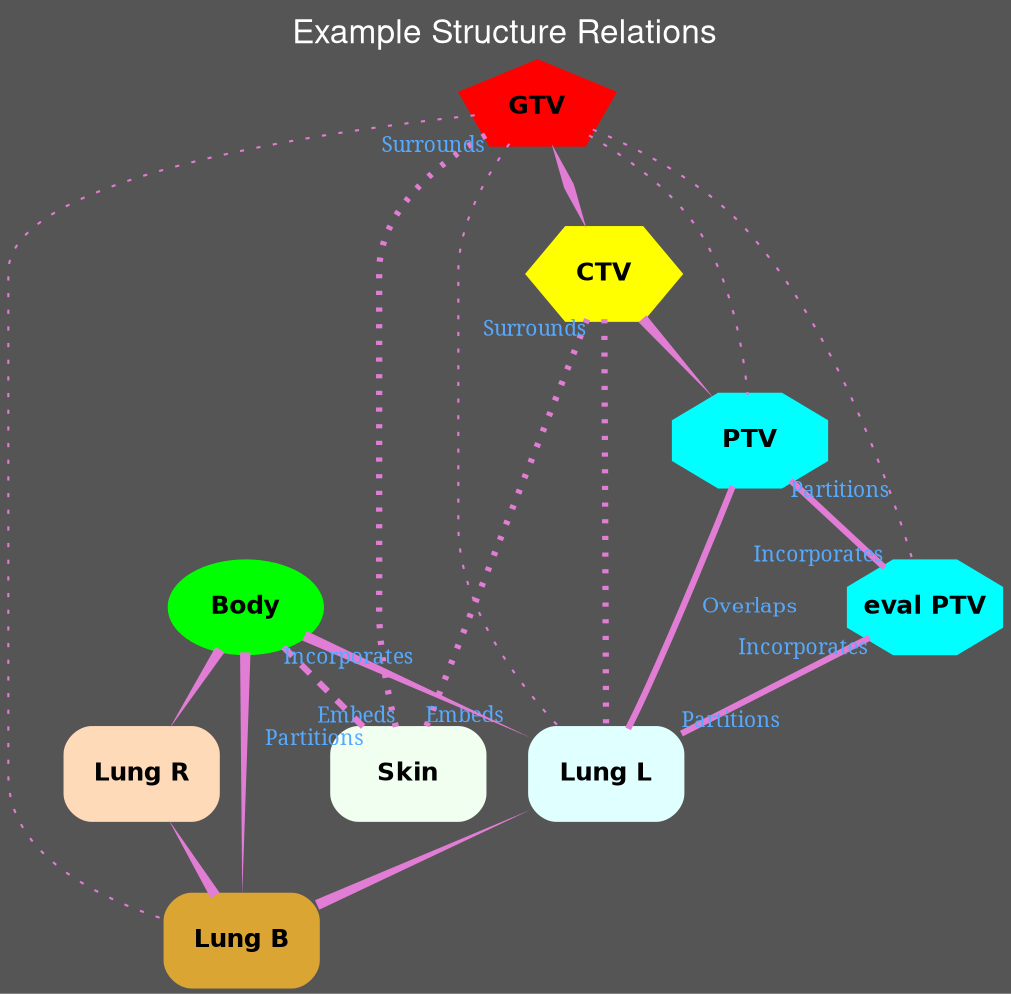 graph StructureSet {
	graph [bb="0,0,465,469",
		bgcolor="#555555",
		clusterrank=none,
		fontcolor=white,
		fontname="Helvetica,Arial,sans-serif",
		fontsize=16,
		label="Example Structure Relations",
		labelloc=t,
		lheight=0.25,
		lp="232.5,456",
		lwidth=2.85
	];
	node [fixedsize=shape,
		fontcolor=black,
		fontname="Helvetica-Bold",
		fontsize=12,
		height=.6,
		label="\N",
		labelloc=c,
		penwidth=3,
		style=filled,
		width=1
	];
	edge [arrowhead=none,
		arrowtail=none,
		color="#e27dd6ff",
		fontcolor="#55AAFF",
		fontsize=10,
		labelfloat=false,
		labelfontname=Cambria,
		penwidth=3,
		style=solid
	];
	subgraph OAR {
		graph [cluster=true];
		node [shape=rectangle,
			style="rounded, filled"
		];
		Lung_L	[class=OAR,
			color="#E0FFFF",
			height=0.59722,
			label="Lung L",
			pos="287,101.5",
			tooltip="ID: Lung_LROI: 26Name: Left LungVolumeType: OrganDicomType: ORGANCode: 7310Label: Left lungScheme: FMAVolume: 1,776.0Eq \\
Sp Diam: 15.0Length: 24.2Range: (5.8, -18.4)"];
		Lung_R	[class=OAR,
			color="#FFDAB9",
			height=0.59722,
			label="Lung R",
			pos="64,101.5",
			tooltip="ID: Lung_RROI: 27Name: Right LungVolumeType: OrganDicomType: ORGANCode: 7309Label: Right lungScheme: FMAVolume: 2,556.7\\
Eq Sp Diam: 17.0Length: 23.8Range: (6.6, -17.2)"];
		Lung_B	[class=OAR,
			color="#DAA532",
			height=0.59722,
			label="Lung B",
			pos="112,21.5",
			tooltip="ID: Lung_BROI: 25Name: Both LungsVolumeType: OrganDicomType: ORGANCode: 68877Label: Pair of lungsScheme: FMAVolume: 4,332.7\\
Eq Sp Diam: 20.2Length: 25.0Range: (6.6, -18.4)"];
		Skin	[class=OAR,
			color="#F0FFF0",
			height=0.59722,
			label=Skin,
			pos="192,101.5",
			tooltip="ID: SkinName: SkinVolumeType: OrganDicomType: OrganCode: 7163Label: SkinScheme: FMAVolume: 1,072.3Length: 33.8Range: (\\
10.6, -23.2)"];
	}
	subgraph Targets {
		graph [cluster=true];
		GTV	[class=Target,
			color="#ff0000",
			height=0.59722,
			label=GTV,
			pos="241,421.5",
			shape=pentagon,
			tooltip="ID: GTVROI: 38VolumeType: GTVDicomType: GTVCode: GTVpLabel: Primary Gross Tumor VolumeScheme: 99VMS_STRUCTCODEVolume: 8.0\\
Eq Sp Diam: 2.5Length: 2.6Range: (-0.4, -3.0)"];
		CTV	[class=Target,
			color="#FFFF00",
			height=0.59722,
			label=CTV,
			pos="286,341.5",
			shape=hexagon,
			tooltip="ID: CTVROI: 24Name: Internal Target VolumeVolumeType: CTVDicomType: CTVCode: ITVLabel: Internal Target VolumeScheme: 99VMS_\\
STRUCTCODEVolume: 34.4Eq Sp Diam: 4.0Length: 3.6Range: (0.0, -3.6)"];
		PTV	[class=Target,
			color="#00FFFF",
			height=0.59722,
			label=PTV,
			pos="356,261.5",
			shape=octagon,
			tooltip="ID: PTVROI: 30Name: PTV defined by Radiation OncologistVolumeType: PTVDicomType: PTVCode: PTVpLabel: Primary Planning Target \\
VolumeScheme: 99VMS_STRUCTCODEVolume: 74.6Eq Sp Diam: 5.2Length: 4.6Range: (0.6, -4.0)"];
		eval_PTV	[class=Target,
			color="#00FFFF",
			height=0.59722,
			label="eval PTV",
			pos="429,181.5",
			shape=octagon,
			tooltip="ID: eval_PTVROI: 41Name: PTV High Risk for dvhVolumeType: PTVDicomType: PTVCode: PTVpLabel: Primary Planning Target Volume\\
Scheme: 99VMS_STRUCTCODEVolume: 630.6Eq Sp Diam: 10.6Length: 9.8Range: (1.4, -8.4)"];
	}
	subgraph External {
		graph [cluster=true];
		Body	[class=External,
			color="#00ff00",
			height=0.59722,
			label=Body,
			pos="114,181.5",
			shape=oval,
			tooltip="ID: BodyROI: 1VolumeType: BODYDicomType: EXTERNALCode: BODYLabel: BodyScheme: 99VMS_STRUCTCODEVolume: 28,951.6Eq Sp Diam: \\
38.1Radius: 16.5Length: 33.8Range: (10.6, -23.2)"];
	}
	Body -- Lung_L	[class=Contain,
		dir=forward,
		penwidth=5,
		pos="142.18,167.79 171.77,154.46 218.39,133.43 250.71,118.86",
		style=tapered];
	Body -- Lung_R	[class=Contain,
		dir=forward,
		penwidth=5,
		pos="101.64,161.22 94.237,149.67 84.827,134.99 77.268,123.2",
		style=tapered];
	Body -- Lung_B	[class=Contain,
		dir=forward,
		penwidth=5,
		pos="113.74,159.84 113.36,129.56 112.64,73.444 112.26,43.161",
		style=tapered];
	Body -- Skin	[class="Cut-out",
		head_lp="149.25,128.75",
		headlabel=Partitions,
		pos="132.09,162.41 143.79,150.71 159.06,135.44 171.25,123.25",
		style=dashed,
		tail_lp="159.59,156.91",
		taillabel=Incorporates];
	GTV -- CTV	[class=Equals,
		dir=both,
		penwidth=5,
		pos="250.54,403.96 257.41,392.06 266.71,375.94 274.06,363.19",
		style=tapered];
	GTV -- PTV	[class=Contain,
		penwidth=1,
		pos="266.99,410.33 287.41,401.02 314.99,385.29 331,363 348.1,339.2 353.56,304.96 355.27,283.23",
		style=dotted];
	GTV -- eval_PTV	[class=Contain,
		penwidth=1,
		pos="268.61,412.59 293.86,404.08 330.74,388.26 354,363 397.57,315.7 417.73,239.52 425.27,203.14",
		style=dotted];
	GTV -- Lung_L	[class=Contain,
		penwidth=1,
		pos="232.4,403.95 225.16,388.49 216,364.54 216,342.5 216,342.5 216,342.5 216,221 216,182.39 244.08,145.47 264.92,123.39",
		style=dotted];
	GTV -- Lung_B	[class=Contain,
		penwidth=1,
		pos="210.96,417.19 146.36,409.23 0,386.37 0,342.5 0,342.5 0,342.5 0,100.5 0,62.825 43.205,41.86 75.946,31.382",
		style=dotted];
	GTV -- Skin	[class=Island,
		head_lp="203.72,128.68",
		headlabel=Embeds,
		pos="217.9,405.16 199.92,391.2 178,368.78 178,342.5 178,342.5 178,342.5 178,180.5 178,160.83 182.37,138.79 186.22,123.18",
		style=dotted,
		tail_lp="195.4,399.66",
		taillabel=Surrounds];
	CTV -- PTV	[class=Contain,
		dir=forward,
		penwidth=5,
		pos="304.39,320.01 315,308.18 328.27,293.4 338.69,281.78",
		style=tapered];
	CTV -- Lung_L	[class=Contain,
		pos="286.09,319.8 286.28,274.78 286.72,168.45 286.91,123.33",
		style=dotted];
	CTV -- Skin	[class=Island,
		head_lp="217.73,128.83",
		headlabel=Embeds,
		pos="277.82,319.8 260.04,274.78 218.05,168.45 200.23,123.33",
		style=dotted,
		tail_lp="255.32,314.3",
		taillabel=Surrounds];
	PTV -- eval_PTV	[class=Group,
		head_lp="383.74,206.98",
		headlabel=Incorporates,
		pos="373.67,241.62 385.06,229.45 399.83,213.67 411.24,201.48",
		tail_lp="395.67,236.12",
		taillabel=Partitions];
	PTV -- Lung_L	[label=Overlaps,
		lp="350.5,181.5",
		pos="347.72,239.61 338.1,215.62 321.57,175.18 306,141 303.34,135.17 300.33,128.91 297.49,123.17",
		style=bold];
	eval_PTV -- Lung_L	[class=Group,
		head_lp="345.21,127.89",
		headlabel=Partitions,
		pos="403.28,166.37 380.91,154.08 348.23,136.13 323.21,122.39",
		tail_lp="375.78,160.87",
		taillabel=Incorporates];
	Lung_L -- Lung_B	[class=Contain,
		dir=back,
		penwidth=5,
		pos="250.74,84.338 220.71,70.952 178.24,52.022 148.21,38.641",
		style=tapered];
	Lung_R -- Lung_B	[class=Contain,
		dir=back,
		penwidth=5,
		pos="76.863,79.597 83.806,68.316 92.346,54.438 99.268,43.19",
		style=tapered];
}
